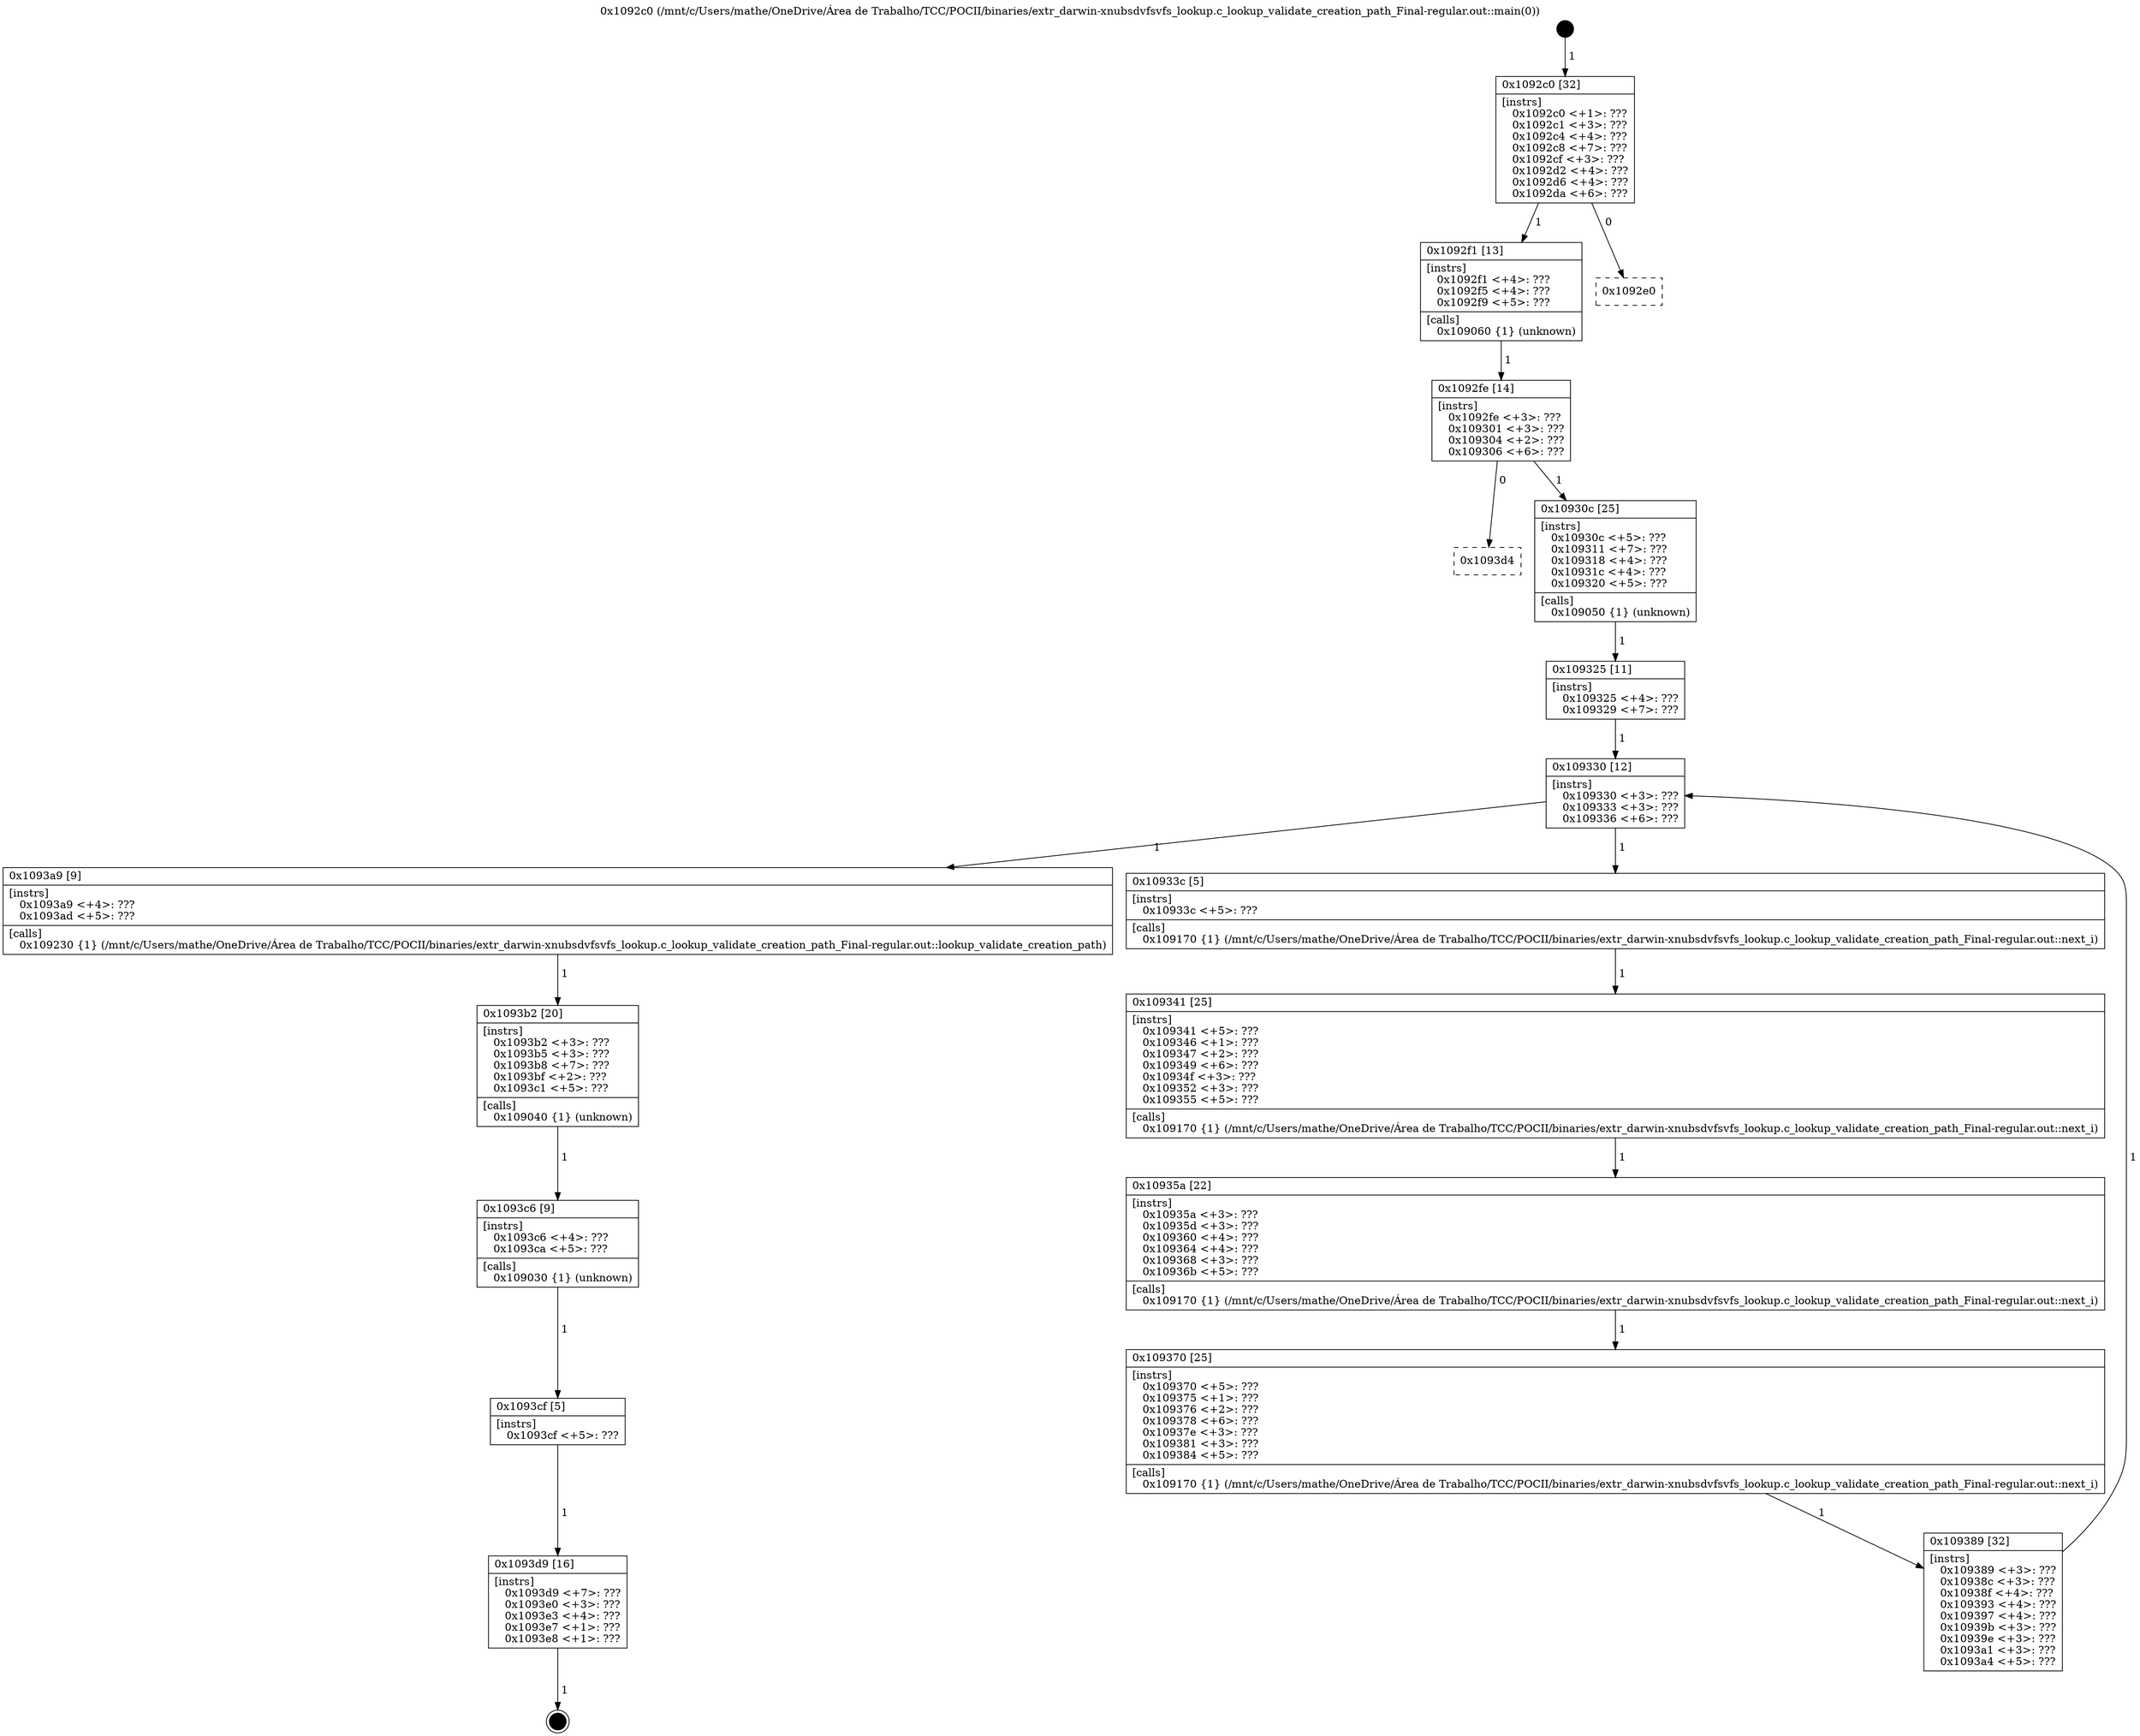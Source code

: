 digraph "0x1092c0" {
  label = "0x1092c0 (/mnt/c/Users/mathe/OneDrive/Área de Trabalho/TCC/POCII/binaries/extr_darwin-xnubsdvfsvfs_lookup.c_lookup_validate_creation_path_Final-regular.out::main(0))"
  labelloc = "t"
  node[shape=record]

  Entry [label="",width=0.3,height=0.3,shape=circle,fillcolor=black,style=filled]
  "0x1092c0" [label="{
     0x1092c0 [32]\l
     | [instrs]\l
     &nbsp;&nbsp;0x1092c0 \<+1\>: ???\l
     &nbsp;&nbsp;0x1092c1 \<+3\>: ???\l
     &nbsp;&nbsp;0x1092c4 \<+4\>: ???\l
     &nbsp;&nbsp;0x1092c8 \<+7\>: ???\l
     &nbsp;&nbsp;0x1092cf \<+3\>: ???\l
     &nbsp;&nbsp;0x1092d2 \<+4\>: ???\l
     &nbsp;&nbsp;0x1092d6 \<+4\>: ???\l
     &nbsp;&nbsp;0x1092da \<+6\>: ???\l
  }"]
  "0x1092f1" [label="{
     0x1092f1 [13]\l
     | [instrs]\l
     &nbsp;&nbsp;0x1092f1 \<+4\>: ???\l
     &nbsp;&nbsp;0x1092f5 \<+4\>: ???\l
     &nbsp;&nbsp;0x1092f9 \<+5\>: ???\l
     | [calls]\l
     &nbsp;&nbsp;0x109060 \{1\} (unknown)\l
  }"]
  "0x1092e0" [label="{
     0x1092e0\l
  }", style=dashed]
  "0x1092fe" [label="{
     0x1092fe [14]\l
     | [instrs]\l
     &nbsp;&nbsp;0x1092fe \<+3\>: ???\l
     &nbsp;&nbsp;0x109301 \<+3\>: ???\l
     &nbsp;&nbsp;0x109304 \<+2\>: ???\l
     &nbsp;&nbsp;0x109306 \<+6\>: ???\l
  }"]
  "0x1093d4" [label="{
     0x1093d4\l
  }", style=dashed]
  "0x10930c" [label="{
     0x10930c [25]\l
     | [instrs]\l
     &nbsp;&nbsp;0x10930c \<+5\>: ???\l
     &nbsp;&nbsp;0x109311 \<+7\>: ???\l
     &nbsp;&nbsp;0x109318 \<+4\>: ???\l
     &nbsp;&nbsp;0x10931c \<+4\>: ???\l
     &nbsp;&nbsp;0x109320 \<+5\>: ???\l
     | [calls]\l
     &nbsp;&nbsp;0x109050 \{1\} (unknown)\l
  }"]
  Exit [label="",width=0.3,height=0.3,shape=circle,fillcolor=black,style=filled,peripheries=2]
  "0x109330" [label="{
     0x109330 [12]\l
     | [instrs]\l
     &nbsp;&nbsp;0x109330 \<+3\>: ???\l
     &nbsp;&nbsp;0x109333 \<+3\>: ???\l
     &nbsp;&nbsp;0x109336 \<+6\>: ???\l
  }"]
  "0x1093a9" [label="{
     0x1093a9 [9]\l
     | [instrs]\l
     &nbsp;&nbsp;0x1093a9 \<+4\>: ???\l
     &nbsp;&nbsp;0x1093ad \<+5\>: ???\l
     | [calls]\l
     &nbsp;&nbsp;0x109230 \{1\} (/mnt/c/Users/mathe/OneDrive/Área de Trabalho/TCC/POCII/binaries/extr_darwin-xnubsdvfsvfs_lookup.c_lookup_validate_creation_path_Final-regular.out::lookup_validate_creation_path)\l
  }"]
  "0x10933c" [label="{
     0x10933c [5]\l
     | [instrs]\l
     &nbsp;&nbsp;0x10933c \<+5\>: ???\l
     | [calls]\l
     &nbsp;&nbsp;0x109170 \{1\} (/mnt/c/Users/mathe/OneDrive/Área de Trabalho/TCC/POCII/binaries/extr_darwin-xnubsdvfsvfs_lookup.c_lookup_validate_creation_path_Final-regular.out::next_i)\l
  }"]
  "0x109341" [label="{
     0x109341 [25]\l
     | [instrs]\l
     &nbsp;&nbsp;0x109341 \<+5\>: ???\l
     &nbsp;&nbsp;0x109346 \<+1\>: ???\l
     &nbsp;&nbsp;0x109347 \<+2\>: ???\l
     &nbsp;&nbsp;0x109349 \<+6\>: ???\l
     &nbsp;&nbsp;0x10934f \<+3\>: ???\l
     &nbsp;&nbsp;0x109352 \<+3\>: ???\l
     &nbsp;&nbsp;0x109355 \<+5\>: ???\l
     | [calls]\l
     &nbsp;&nbsp;0x109170 \{1\} (/mnt/c/Users/mathe/OneDrive/Área de Trabalho/TCC/POCII/binaries/extr_darwin-xnubsdvfsvfs_lookup.c_lookup_validate_creation_path_Final-regular.out::next_i)\l
  }"]
  "0x10935a" [label="{
     0x10935a [22]\l
     | [instrs]\l
     &nbsp;&nbsp;0x10935a \<+3\>: ???\l
     &nbsp;&nbsp;0x10935d \<+3\>: ???\l
     &nbsp;&nbsp;0x109360 \<+4\>: ???\l
     &nbsp;&nbsp;0x109364 \<+4\>: ???\l
     &nbsp;&nbsp;0x109368 \<+3\>: ???\l
     &nbsp;&nbsp;0x10936b \<+5\>: ???\l
     | [calls]\l
     &nbsp;&nbsp;0x109170 \{1\} (/mnt/c/Users/mathe/OneDrive/Área de Trabalho/TCC/POCII/binaries/extr_darwin-xnubsdvfsvfs_lookup.c_lookup_validate_creation_path_Final-regular.out::next_i)\l
  }"]
  "0x109370" [label="{
     0x109370 [25]\l
     | [instrs]\l
     &nbsp;&nbsp;0x109370 \<+5\>: ???\l
     &nbsp;&nbsp;0x109375 \<+1\>: ???\l
     &nbsp;&nbsp;0x109376 \<+2\>: ???\l
     &nbsp;&nbsp;0x109378 \<+6\>: ???\l
     &nbsp;&nbsp;0x10937e \<+3\>: ???\l
     &nbsp;&nbsp;0x109381 \<+3\>: ???\l
     &nbsp;&nbsp;0x109384 \<+5\>: ???\l
     | [calls]\l
     &nbsp;&nbsp;0x109170 \{1\} (/mnt/c/Users/mathe/OneDrive/Área de Trabalho/TCC/POCII/binaries/extr_darwin-xnubsdvfsvfs_lookup.c_lookup_validate_creation_path_Final-regular.out::next_i)\l
  }"]
  "0x109389" [label="{
     0x109389 [32]\l
     | [instrs]\l
     &nbsp;&nbsp;0x109389 \<+3\>: ???\l
     &nbsp;&nbsp;0x10938c \<+3\>: ???\l
     &nbsp;&nbsp;0x10938f \<+4\>: ???\l
     &nbsp;&nbsp;0x109393 \<+4\>: ???\l
     &nbsp;&nbsp;0x109397 \<+4\>: ???\l
     &nbsp;&nbsp;0x10939b \<+3\>: ???\l
     &nbsp;&nbsp;0x10939e \<+3\>: ???\l
     &nbsp;&nbsp;0x1093a1 \<+3\>: ???\l
     &nbsp;&nbsp;0x1093a4 \<+5\>: ???\l
  }"]
  "0x109325" [label="{
     0x109325 [11]\l
     | [instrs]\l
     &nbsp;&nbsp;0x109325 \<+4\>: ???\l
     &nbsp;&nbsp;0x109329 \<+7\>: ???\l
  }"]
  "0x1093b2" [label="{
     0x1093b2 [20]\l
     | [instrs]\l
     &nbsp;&nbsp;0x1093b2 \<+3\>: ???\l
     &nbsp;&nbsp;0x1093b5 \<+3\>: ???\l
     &nbsp;&nbsp;0x1093b8 \<+7\>: ???\l
     &nbsp;&nbsp;0x1093bf \<+2\>: ???\l
     &nbsp;&nbsp;0x1093c1 \<+5\>: ???\l
     | [calls]\l
     &nbsp;&nbsp;0x109040 \{1\} (unknown)\l
  }"]
  "0x1093c6" [label="{
     0x1093c6 [9]\l
     | [instrs]\l
     &nbsp;&nbsp;0x1093c6 \<+4\>: ???\l
     &nbsp;&nbsp;0x1093ca \<+5\>: ???\l
     | [calls]\l
     &nbsp;&nbsp;0x109030 \{1\} (unknown)\l
  }"]
  "0x1093cf" [label="{
     0x1093cf [5]\l
     | [instrs]\l
     &nbsp;&nbsp;0x1093cf \<+5\>: ???\l
  }"]
  "0x1093d9" [label="{
     0x1093d9 [16]\l
     | [instrs]\l
     &nbsp;&nbsp;0x1093d9 \<+7\>: ???\l
     &nbsp;&nbsp;0x1093e0 \<+3\>: ???\l
     &nbsp;&nbsp;0x1093e3 \<+4\>: ???\l
     &nbsp;&nbsp;0x1093e7 \<+1\>: ???\l
     &nbsp;&nbsp;0x1093e8 \<+1\>: ???\l
  }"]
  Entry -> "0x1092c0" [label=" 1"]
  "0x1092c0" -> "0x1092f1" [label=" 1"]
  "0x1092c0" -> "0x1092e0" [label=" 0"]
  "0x1092f1" -> "0x1092fe" [label=" 1"]
  "0x1092fe" -> "0x1093d4" [label=" 0"]
  "0x1092fe" -> "0x10930c" [label=" 1"]
  "0x1093d9" -> Exit [label=" 1"]
  "0x10930c" -> "0x109325" [label=" 1"]
  "0x109330" -> "0x1093a9" [label=" 1"]
  "0x109330" -> "0x10933c" [label=" 1"]
  "0x10933c" -> "0x109341" [label=" 1"]
  "0x109341" -> "0x10935a" [label=" 1"]
  "0x10935a" -> "0x109370" [label=" 1"]
  "0x109370" -> "0x109389" [label=" 1"]
  "0x109325" -> "0x109330" [label=" 1"]
  "0x109389" -> "0x109330" [label=" 1"]
  "0x1093a9" -> "0x1093b2" [label=" 1"]
  "0x1093b2" -> "0x1093c6" [label=" 1"]
  "0x1093c6" -> "0x1093cf" [label=" 1"]
  "0x1093cf" -> "0x1093d9" [label=" 1"]
}
